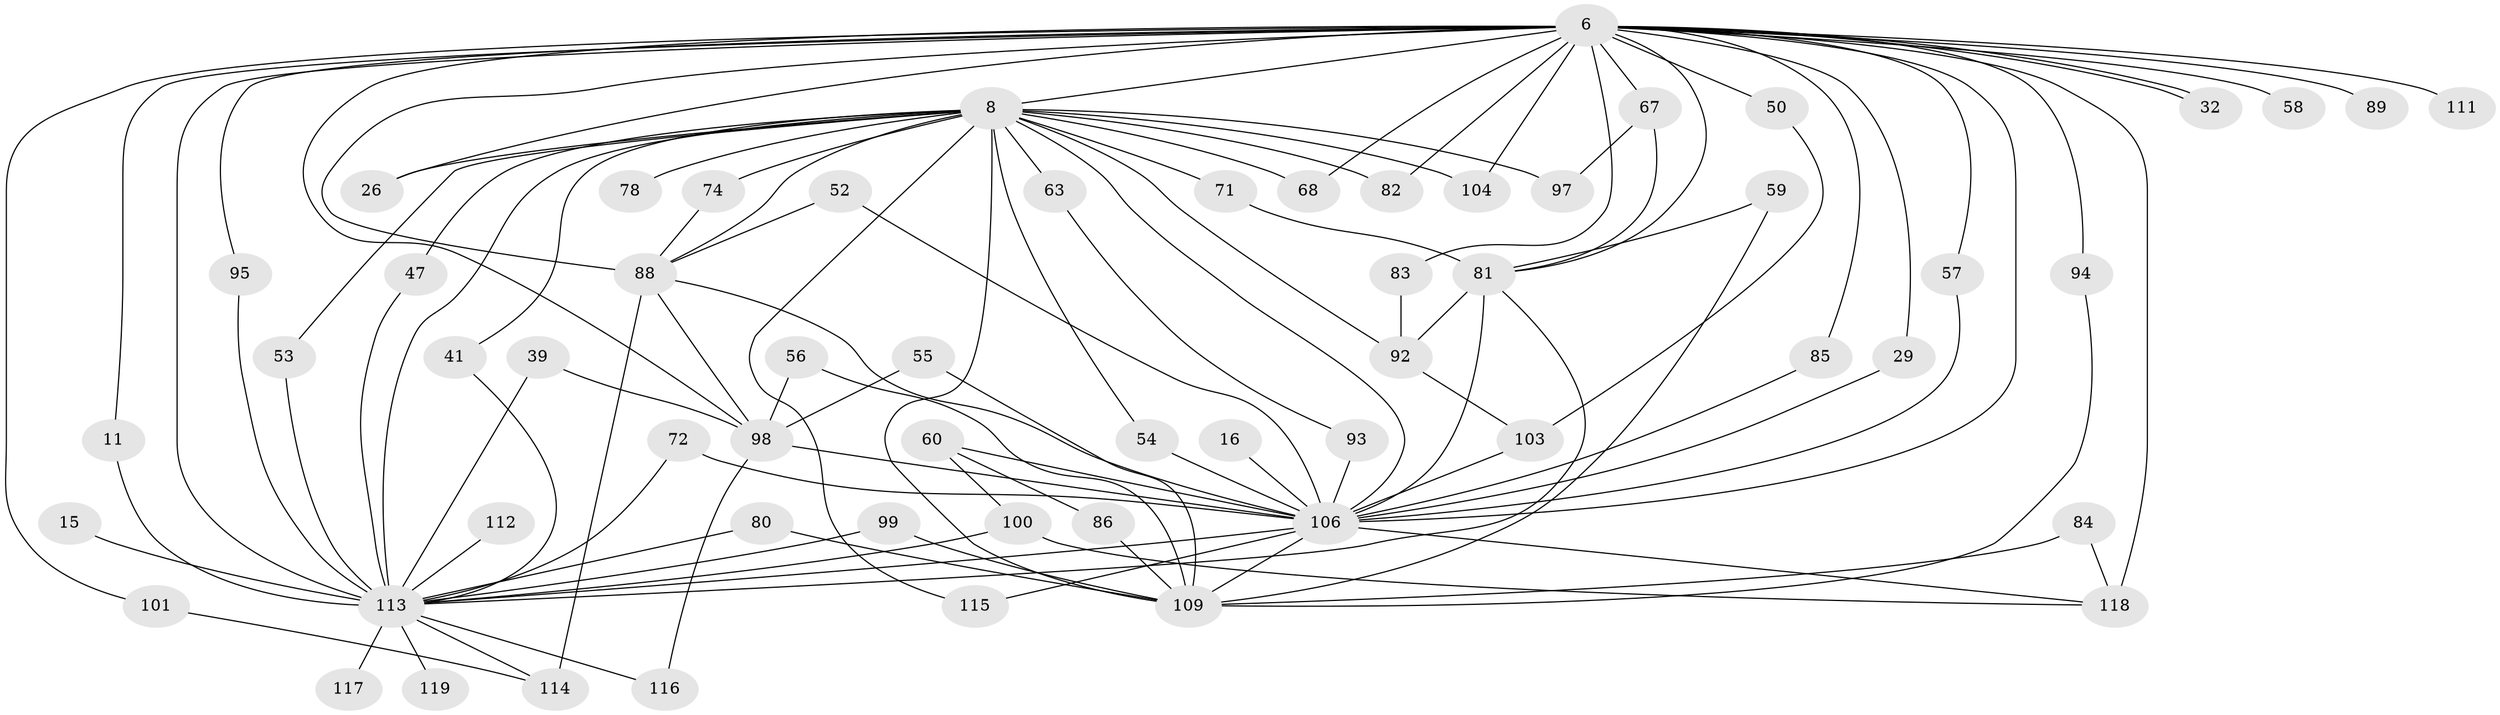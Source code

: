 // original degree distribution, {14: 0.008403361344537815, 20: 0.008403361344537815, 26: 0.008403361344537815, 16: 0.008403361344537815, 33: 0.008403361344537815, 35: 0.008403361344537815, 21: 0.008403361344537815, 22: 0.008403361344537815, 17: 0.008403361344537815, 15: 0.008403361344537815, 2: 0.5882352941176471, 4: 0.08403361344537816, 5: 0.03361344537815126, 8: 0.025210084033613446, 7: 0.01680672268907563, 3: 0.15126050420168066, 6: 0.008403361344537815, 9: 0.008403361344537815}
// Generated by graph-tools (version 1.1) at 2025/44/03/09/25 04:44:40]
// undirected, 59 vertices, 109 edges
graph export_dot {
graph [start="1"]
  node [color=gray90,style=filled];
  6 [super="+5"];
  8 [super="+3"];
  11;
  15;
  16;
  26;
  29;
  32;
  39;
  41;
  47;
  50 [super="+46+27"];
  52;
  53;
  54;
  55;
  56;
  57;
  58;
  59;
  60;
  63;
  67 [super="+62"];
  68;
  71;
  72;
  74;
  78;
  80;
  81 [super="+61"];
  82 [super="+51"];
  83;
  84;
  85;
  86;
  88 [super="+45+40"];
  89;
  92 [super="+21"];
  93;
  94;
  95;
  97;
  98 [super="+28+31+37+73"];
  99;
  100 [super="+96"];
  101;
  103;
  104;
  106 [super="+25+77+79+2+10"];
  109 [super="+108"];
  111 [super="+110"];
  112;
  113 [super="+75+105+87"];
  114 [super="+66"];
  115;
  116;
  117;
  118 [super="+69+30"];
  119;
  6 -- 8 [weight=4];
  6 -- 26;
  6 -- 32;
  6 -- 32;
  6 -- 85;
  6 -- 88 [weight=4];
  6 -- 89 [weight=2];
  6 -- 95;
  6 -- 104;
  6 -- 111 [weight=3];
  6 -- 67 [weight=2];
  6 -- 68;
  6 -- 11;
  6 -- 82 [weight=2];
  6 -- 83;
  6 -- 29;
  6 -- 94;
  6 -- 101;
  6 -- 50 [weight=3];
  6 -- 118 [weight=4];
  6 -- 57;
  6 -- 58;
  6 -- 106 [weight=9];
  6 -- 98 [weight=2];
  6 -- 113 [weight=13];
  6 -- 81;
  8 -- 26;
  8 -- 47;
  8 -- 63 [weight=2];
  8 -- 68;
  8 -- 71;
  8 -- 74;
  8 -- 78 [weight=2];
  8 -- 115;
  8 -- 97;
  8 -- 104;
  8 -- 41;
  8 -- 53;
  8 -- 54;
  8 -- 82;
  8 -- 113 [weight=9];
  8 -- 106 [weight=9];
  8 -- 92 [weight=2];
  8 -- 88;
  8 -- 109 [weight=4];
  11 -- 113;
  15 -- 113 [weight=2];
  16 -- 106 [weight=2];
  29 -- 106;
  39 -- 98;
  39 -- 113;
  41 -- 113;
  47 -- 113;
  50 -- 103;
  52 -- 106;
  52 -- 88;
  53 -- 113;
  54 -- 106;
  55 -- 98;
  55 -- 109;
  56 -- 98;
  56 -- 109;
  57 -- 106;
  59 -- 109;
  59 -- 81;
  60 -- 86;
  60 -- 100;
  60 -- 106 [weight=2];
  63 -- 93;
  67 -- 97;
  67 -- 81;
  71 -- 81;
  72 -- 106;
  72 -- 113;
  74 -- 88;
  80 -- 109;
  80 -- 113;
  81 -- 113 [weight=2];
  81 -- 106 [weight=3];
  81 -- 92 [weight=2];
  83 -- 92;
  84 -- 118;
  84 -- 109;
  85 -- 106;
  86 -- 109;
  88 -- 98;
  88 -- 114 [weight=2];
  88 -- 106;
  92 -- 103;
  93 -- 106;
  94 -- 109;
  95 -- 113;
  98 -- 106 [weight=3];
  98 -- 116;
  99 -- 109;
  99 -- 113;
  100 -- 118;
  100 -- 113;
  101 -- 114;
  103 -- 106;
  106 -- 113 [weight=12];
  106 -- 118 [weight=2];
  106 -- 109 [weight=4];
  106 -- 115;
  112 -- 113 [weight=2];
  113 -- 119 [weight=2];
  113 -- 117 [weight=2];
  113 -- 114;
  113 -- 116;
}
